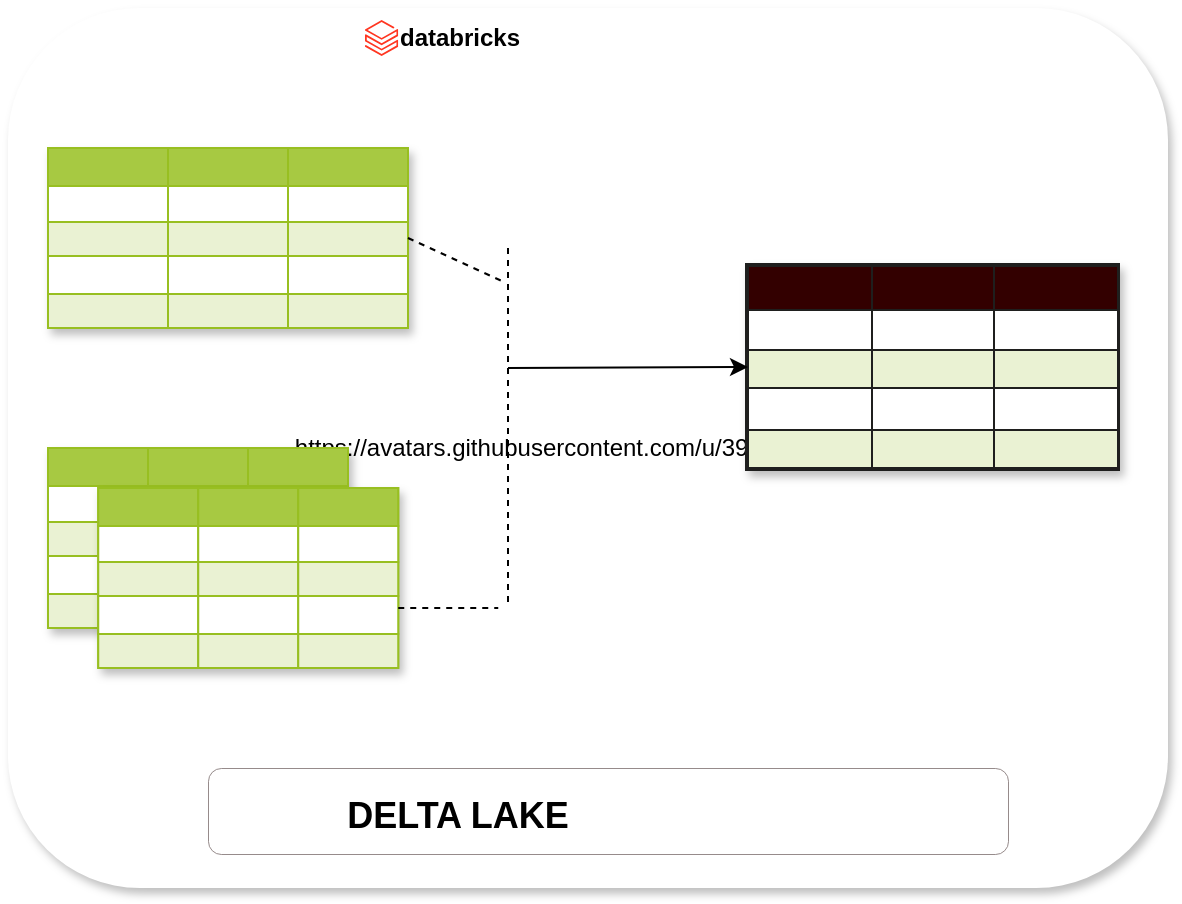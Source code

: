 <mxfile version="23.1.7" type="github">
  <diagram name="Page-1" id="fZ6psMWweICqWGpPFMGe">
    <mxGraphModel dx="610" dy="368" grid="1" gridSize="10" guides="1" tooltips="1" connect="1" arrows="1" fold="1" page="1" pageScale="1" pageWidth="827" pageHeight="1169" math="0" shadow="0">
      <root>
        <mxCell id="0" />
        <mxCell id="1" parent="0" />
        <UserObject label="https://avatars.githubusercontent.com/u/39938107?v=4" link="https://avatars.githubusercontent.com/u/39938107?v=4" id="duEpT1VVlrIcYjsTAH1F-1">
          <mxCell style="rounded=1;whiteSpace=wrap;html=1;shadow=1;strokeColor=none;" vertex="1" parent="1">
            <mxGeometry x="360" y="320" width="580" height="440" as="geometry" />
          </mxCell>
        </UserObject>
        <mxCell id="duEpT1VVlrIcYjsTAH1F-2" value="" style="image;aspect=fixed;html=1;points=[];align=center;fontSize=12;image=img/lib/azure2/analytics/Azure_Databricks.svg;" vertex="1" parent="1">
          <mxGeometry x="538.5" y="326" width="16.62" height="18" as="geometry" />
        </mxCell>
        <mxCell id="duEpT1VVlrIcYjsTAH1F-3" value="&lt;b&gt;databricks&lt;/b&gt;" style="text;html=1;align=center;verticalAlign=middle;whiteSpace=wrap;rounded=0;" vertex="1" parent="1">
          <mxGeometry x="555.5" y="320" width="60" height="30" as="geometry" />
        </mxCell>
        <mxCell id="duEpT1VVlrIcYjsTAH1F-4" value="Assets" style="childLayout=tableLayout;recursiveResize=0;strokeColor=#98bf21;fillColor=#A7C942;shadow=1;" vertex="1" parent="1">
          <mxGeometry x="380" y="390" width="180" height="90" as="geometry" />
        </mxCell>
        <mxCell id="duEpT1VVlrIcYjsTAH1F-5" style="shape=tableRow;horizontal=0;startSize=0;swimlaneHead=0;swimlaneBody=0;top=0;left=0;bottom=0;right=0;dropTarget=0;collapsible=0;recursiveResize=0;expand=0;fontStyle=0;strokeColor=inherit;fillColor=#ffffff;" vertex="1" parent="duEpT1VVlrIcYjsTAH1F-4">
          <mxGeometry width="180" height="19" as="geometry" />
        </mxCell>
        <mxCell id="duEpT1VVlrIcYjsTAH1F-6" value="" style="connectable=0;recursiveResize=0;strokeColor=inherit;fillColor=#A7C942;align=center;fontStyle=1;fontColor=#FFFFFF;html=1;" vertex="1" parent="duEpT1VVlrIcYjsTAH1F-5">
          <mxGeometry width="60" height="19" as="geometry">
            <mxRectangle width="60" height="19" as="alternateBounds" />
          </mxGeometry>
        </mxCell>
        <mxCell id="duEpT1VVlrIcYjsTAH1F-7" value="" style="connectable=0;recursiveResize=0;strokeColor=inherit;fillColor=#A7C942;align=center;fontStyle=1;fontColor=#FFFFFF;html=1;" vertex="1" parent="duEpT1VVlrIcYjsTAH1F-5">
          <mxGeometry x="60" width="60" height="19" as="geometry">
            <mxRectangle width="60" height="19" as="alternateBounds" />
          </mxGeometry>
        </mxCell>
        <mxCell id="duEpT1VVlrIcYjsTAH1F-8" value="" style="connectable=0;recursiveResize=0;strokeColor=inherit;fillColor=#A7C942;align=center;fontStyle=1;fontColor=#FFFFFF;html=1;" vertex="1" parent="duEpT1VVlrIcYjsTAH1F-5">
          <mxGeometry x="120" width="60" height="19" as="geometry">
            <mxRectangle width="60" height="19" as="alternateBounds" />
          </mxGeometry>
        </mxCell>
        <mxCell id="duEpT1VVlrIcYjsTAH1F-9" value="" style="shape=tableRow;horizontal=0;startSize=0;swimlaneHead=0;swimlaneBody=0;top=0;left=0;bottom=0;right=0;dropTarget=0;collapsible=0;recursiveResize=0;expand=0;fontStyle=0;strokeColor=inherit;fillColor=#ffffff;" vertex="1" parent="duEpT1VVlrIcYjsTAH1F-4">
          <mxGeometry y="19" width="180" height="18" as="geometry" />
        </mxCell>
        <mxCell id="duEpT1VVlrIcYjsTAH1F-10" value="" style="connectable=0;recursiveResize=0;strokeColor=inherit;fillColor=inherit;align=center;whiteSpace=wrap;html=1;" vertex="1" parent="duEpT1VVlrIcYjsTAH1F-9">
          <mxGeometry width="60" height="18" as="geometry">
            <mxRectangle width="60" height="18" as="alternateBounds" />
          </mxGeometry>
        </mxCell>
        <mxCell id="duEpT1VVlrIcYjsTAH1F-11" value="" style="connectable=0;recursiveResize=0;strokeColor=inherit;fillColor=inherit;align=center;whiteSpace=wrap;html=1;" vertex="1" parent="duEpT1VVlrIcYjsTAH1F-9">
          <mxGeometry x="60" width="60" height="18" as="geometry">
            <mxRectangle width="60" height="18" as="alternateBounds" />
          </mxGeometry>
        </mxCell>
        <mxCell id="duEpT1VVlrIcYjsTAH1F-12" value="" style="connectable=0;recursiveResize=0;strokeColor=inherit;fillColor=inherit;align=center;whiteSpace=wrap;html=1;" vertex="1" parent="duEpT1VVlrIcYjsTAH1F-9">
          <mxGeometry x="120" width="60" height="18" as="geometry">
            <mxRectangle width="60" height="18" as="alternateBounds" />
          </mxGeometry>
        </mxCell>
        <mxCell id="duEpT1VVlrIcYjsTAH1F-13" value="" style="shape=tableRow;horizontal=0;startSize=0;swimlaneHead=0;swimlaneBody=0;top=0;left=0;bottom=0;right=0;dropTarget=0;collapsible=0;recursiveResize=0;expand=0;fontStyle=1;strokeColor=inherit;fillColor=#EAF2D3;" vertex="1" parent="duEpT1VVlrIcYjsTAH1F-4">
          <mxGeometry y="37" width="180" height="17" as="geometry" />
        </mxCell>
        <mxCell id="duEpT1VVlrIcYjsTAH1F-14" value="" style="connectable=0;recursiveResize=0;strokeColor=inherit;fillColor=inherit;whiteSpace=wrap;html=1;" vertex="1" parent="duEpT1VVlrIcYjsTAH1F-13">
          <mxGeometry width="60" height="17" as="geometry">
            <mxRectangle width="60" height="17" as="alternateBounds" />
          </mxGeometry>
        </mxCell>
        <mxCell id="duEpT1VVlrIcYjsTAH1F-15" value="" style="connectable=0;recursiveResize=0;strokeColor=inherit;fillColor=inherit;whiteSpace=wrap;html=1;" vertex="1" parent="duEpT1VVlrIcYjsTAH1F-13">
          <mxGeometry x="60" width="60" height="17" as="geometry">
            <mxRectangle width="60" height="17" as="alternateBounds" />
          </mxGeometry>
        </mxCell>
        <mxCell id="duEpT1VVlrIcYjsTAH1F-16" value="" style="connectable=0;recursiveResize=0;strokeColor=inherit;fillColor=inherit;whiteSpace=wrap;html=1;" vertex="1" parent="duEpT1VVlrIcYjsTAH1F-13">
          <mxGeometry x="120" width="60" height="17" as="geometry">
            <mxRectangle width="60" height="17" as="alternateBounds" />
          </mxGeometry>
        </mxCell>
        <mxCell id="duEpT1VVlrIcYjsTAH1F-17" value="" style="shape=tableRow;horizontal=0;startSize=0;swimlaneHead=0;swimlaneBody=0;top=0;left=0;bottom=0;right=0;dropTarget=0;collapsible=0;recursiveResize=0;expand=0;fontStyle=0;strokeColor=inherit;fillColor=#ffffff;" vertex="1" parent="duEpT1VVlrIcYjsTAH1F-4">
          <mxGeometry y="54" width="180" height="19" as="geometry" />
        </mxCell>
        <mxCell id="duEpT1VVlrIcYjsTAH1F-18" value="" style="connectable=0;recursiveResize=0;strokeColor=inherit;fillColor=inherit;fontStyle=0;align=center;whiteSpace=wrap;html=1;" vertex="1" parent="duEpT1VVlrIcYjsTAH1F-17">
          <mxGeometry width="60" height="19" as="geometry">
            <mxRectangle width="60" height="19" as="alternateBounds" />
          </mxGeometry>
        </mxCell>
        <mxCell id="duEpT1VVlrIcYjsTAH1F-19" value="" style="connectable=0;recursiveResize=0;strokeColor=inherit;fillColor=inherit;fontStyle=0;align=center;whiteSpace=wrap;html=1;" vertex="1" parent="duEpT1VVlrIcYjsTAH1F-17">
          <mxGeometry x="60" width="60" height="19" as="geometry">
            <mxRectangle width="60" height="19" as="alternateBounds" />
          </mxGeometry>
        </mxCell>
        <mxCell id="duEpT1VVlrIcYjsTAH1F-20" value="" style="connectable=0;recursiveResize=0;strokeColor=inherit;fillColor=inherit;fontStyle=0;align=center;whiteSpace=wrap;html=1;" vertex="1" parent="duEpT1VVlrIcYjsTAH1F-17">
          <mxGeometry x="120" width="60" height="19" as="geometry">
            <mxRectangle width="60" height="19" as="alternateBounds" />
          </mxGeometry>
        </mxCell>
        <mxCell id="duEpT1VVlrIcYjsTAH1F-21" value="" style="shape=tableRow;horizontal=0;startSize=0;swimlaneHead=0;swimlaneBody=0;top=0;left=0;bottom=0;right=0;dropTarget=0;collapsible=0;recursiveResize=0;expand=0;fontStyle=1;strokeColor=inherit;fillColor=#EAF2D3;" vertex="1" parent="duEpT1VVlrIcYjsTAH1F-4">
          <mxGeometry y="73" width="180" height="17" as="geometry" />
        </mxCell>
        <mxCell id="duEpT1VVlrIcYjsTAH1F-22" value="" style="connectable=0;recursiveResize=0;strokeColor=inherit;fillColor=inherit;whiteSpace=wrap;html=1;" vertex="1" parent="duEpT1VVlrIcYjsTAH1F-21">
          <mxGeometry width="60" height="17" as="geometry">
            <mxRectangle width="60" height="17" as="alternateBounds" />
          </mxGeometry>
        </mxCell>
        <mxCell id="duEpT1VVlrIcYjsTAH1F-23" value="" style="connectable=0;recursiveResize=0;strokeColor=inherit;fillColor=inherit;whiteSpace=wrap;html=1;" vertex="1" parent="duEpT1VVlrIcYjsTAH1F-21">
          <mxGeometry x="60" width="60" height="17" as="geometry">
            <mxRectangle width="60" height="17" as="alternateBounds" />
          </mxGeometry>
        </mxCell>
        <mxCell id="duEpT1VVlrIcYjsTAH1F-24" value="" style="connectable=0;recursiveResize=0;strokeColor=inherit;fillColor=inherit;whiteSpace=wrap;html=1;" vertex="1" parent="duEpT1VVlrIcYjsTAH1F-21">
          <mxGeometry x="120" width="60" height="17" as="geometry">
            <mxRectangle width="60" height="17" as="alternateBounds" />
          </mxGeometry>
        </mxCell>
        <mxCell id="duEpT1VVlrIcYjsTAH1F-25" value="Assets" style="childLayout=tableLayout;recursiveResize=0;strokeColor=#98bf21;fillColor=#A7C942;shadow=1;" vertex="1" parent="1">
          <mxGeometry x="380" y="540" width="150" height="90" as="geometry" />
        </mxCell>
        <mxCell id="duEpT1VVlrIcYjsTAH1F-26" style="shape=tableRow;horizontal=0;startSize=0;swimlaneHead=0;swimlaneBody=0;top=0;left=0;bottom=0;right=0;dropTarget=0;collapsible=0;recursiveResize=0;expand=0;fontStyle=0;strokeColor=inherit;fillColor=#ffffff;" vertex="1" parent="duEpT1VVlrIcYjsTAH1F-25">
          <mxGeometry width="150" height="19" as="geometry" />
        </mxCell>
        <mxCell id="duEpT1VVlrIcYjsTAH1F-27" value="" style="connectable=0;recursiveResize=0;strokeColor=inherit;fillColor=#A7C942;align=center;fontStyle=1;fontColor=#FFFFFF;html=1;" vertex="1" parent="duEpT1VVlrIcYjsTAH1F-26">
          <mxGeometry width="50" height="19" as="geometry">
            <mxRectangle width="50" height="19" as="alternateBounds" />
          </mxGeometry>
        </mxCell>
        <mxCell id="duEpT1VVlrIcYjsTAH1F-28" value="" style="connectable=0;recursiveResize=0;strokeColor=inherit;fillColor=#A7C942;align=center;fontStyle=1;fontColor=#FFFFFF;html=1;" vertex="1" parent="duEpT1VVlrIcYjsTAH1F-26">
          <mxGeometry x="50" width="50" height="19" as="geometry">
            <mxRectangle width="50" height="19" as="alternateBounds" />
          </mxGeometry>
        </mxCell>
        <mxCell id="duEpT1VVlrIcYjsTAH1F-29" value="" style="connectable=0;recursiveResize=0;strokeColor=inherit;fillColor=#A7C942;align=center;fontStyle=1;fontColor=#FFFFFF;html=1;" vertex="1" parent="duEpT1VVlrIcYjsTAH1F-26">
          <mxGeometry x="100" width="50" height="19" as="geometry">
            <mxRectangle width="50" height="19" as="alternateBounds" />
          </mxGeometry>
        </mxCell>
        <mxCell id="duEpT1VVlrIcYjsTAH1F-30" value="" style="shape=tableRow;horizontal=0;startSize=0;swimlaneHead=0;swimlaneBody=0;top=0;left=0;bottom=0;right=0;dropTarget=0;collapsible=0;recursiveResize=0;expand=0;fontStyle=0;strokeColor=inherit;fillColor=#ffffff;" vertex="1" parent="duEpT1VVlrIcYjsTAH1F-25">
          <mxGeometry y="19" width="150" height="18" as="geometry" />
        </mxCell>
        <mxCell id="duEpT1VVlrIcYjsTAH1F-31" value="" style="connectable=0;recursiveResize=0;strokeColor=inherit;fillColor=inherit;align=center;whiteSpace=wrap;html=1;" vertex="1" parent="duEpT1VVlrIcYjsTAH1F-30">
          <mxGeometry width="50" height="18" as="geometry">
            <mxRectangle width="50" height="18" as="alternateBounds" />
          </mxGeometry>
        </mxCell>
        <mxCell id="duEpT1VVlrIcYjsTAH1F-32" value="" style="connectable=0;recursiveResize=0;strokeColor=inherit;fillColor=inherit;align=center;whiteSpace=wrap;html=1;" vertex="1" parent="duEpT1VVlrIcYjsTAH1F-30">
          <mxGeometry x="50" width="50" height="18" as="geometry">
            <mxRectangle width="50" height="18" as="alternateBounds" />
          </mxGeometry>
        </mxCell>
        <mxCell id="duEpT1VVlrIcYjsTAH1F-33" value="" style="connectable=0;recursiveResize=0;strokeColor=inherit;fillColor=inherit;align=center;whiteSpace=wrap;html=1;" vertex="1" parent="duEpT1VVlrIcYjsTAH1F-30">
          <mxGeometry x="100" width="50" height="18" as="geometry">
            <mxRectangle width="50" height="18" as="alternateBounds" />
          </mxGeometry>
        </mxCell>
        <mxCell id="duEpT1VVlrIcYjsTAH1F-34" value="" style="shape=tableRow;horizontal=0;startSize=0;swimlaneHead=0;swimlaneBody=0;top=0;left=0;bottom=0;right=0;dropTarget=0;collapsible=0;recursiveResize=0;expand=0;fontStyle=1;strokeColor=inherit;fillColor=#EAF2D3;" vertex="1" parent="duEpT1VVlrIcYjsTAH1F-25">
          <mxGeometry y="37" width="150" height="17" as="geometry" />
        </mxCell>
        <mxCell id="duEpT1VVlrIcYjsTAH1F-35" value="" style="connectable=0;recursiveResize=0;strokeColor=inherit;fillColor=inherit;whiteSpace=wrap;html=1;" vertex="1" parent="duEpT1VVlrIcYjsTAH1F-34">
          <mxGeometry width="50" height="17" as="geometry">
            <mxRectangle width="50" height="17" as="alternateBounds" />
          </mxGeometry>
        </mxCell>
        <mxCell id="duEpT1VVlrIcYjsTAH1F-36" value="" style="connectable=0;recursiveResize=0;strokeColor=inherit;fillColor=inherit;whiteSpace=wrap;html=1;" vertex="1" parent="duEpT1VVlrIcYjsTAH1F-34">
          <mxGeometry x="50" width="50" height="17" as="geometry">
            <mxRectangle width="50" height="17" as="alternateBounds" />
          </mxGeometry>
        </mxCell>
        <mxCell id="duEpT1VVlrIcYjsTAH1F-37" value="" style="connectable=0;recursiveResize=0;strokeColor=inherit;fillColor=inherit;whiteSpace=wrap;html=1;" vertex="1" parent="duEpT1VVlrIcYjsTAH1F-34">
          <mxGeometry x="100" width="50" height="17" as="geometry">
            <mxRectangle width="50" height="17" as="alternateBounds" />
          </mxGeometry>
        </mxCell>
        <mxCell id="duEpT1VVlrIcYjsTAH1F-38" value="" style="shape=tableRow;horizontal=0;startSize=0;swimlaneHead=0;swimlaneBody=0;top=0;left=0;bottom=0;right=0;dropTarget=0;collapsible=0;recursiveResize=0;expand=0;fontStyle=0;strokeColor=inherit;fillColor=#ffffff;" vertex="1" parent="duEpT1VVlrIcYjsTAH1F-25">
          <mxGeometry y="54" width="150" height="19" as="geometry" />
        </mxCell>
        <mxCell id="duEpT1VVlrIcYjsTAH1F-39" value="" style="connectable=0;recursiveResize=0;strokeColor=inherit;fillColor=inherit;fontStyle=0;align=center;whiteSpace=wrap;html=1;" vertex="1" parent="duEpT1VVlrIcYjsTAH1F-38">
          <mxGeometry width="50" height="19" as="geometry">
            <mxRectangle width="50" height="19" as="alternateBounds" />
          </mxGeometry>
        </mxCell>
        <mxCell id="duEpT1VVlrIcYjsTAH1F-40" value="" style="connectable=0;recursiveResize=0;strokeColor=inherit;fillColor=inherit;fontStyle=0;align=center;whiteSpace=wrap;html=1;" vertex="1" parent="duEpT1VVlrIcYjsTAH1F-38">
          <mxGeometry x="50" width="50" height="19" as="geometry">
            <mxRectangle width="50" height="19" as="alternateBounds" />
          </mxGeometry>
        </mxCell>
        <mxCell id="duEpT1VVlrIcYjsTAH1F-41" value="" style="connectable=0;recursiveResize=0;strokeColor=inherit;fillColor=inherit;fontStyle=0;align=center;whiteSpace=wrap;html=1;" vertex="1" parent="duEpT1VVlrIcYjsTAH1F-38">
          <mxGeometry x="100" width="50" height="19" as="geometry">
            <mxRectangle width="50" height="19" as="alternateBounds" />
          </mxGeometry>
        </mxCell>
        <mxCell id="duEpT1VVlrIcYjsTAH1F-42" value="" style="shape=tableRow;horizontal=0;startSize=0;swimlaneHead=0;swimlaneBody=0;top=0;left=0;bottom=0;right=0;dropTarget=0;collapsible=0;recursiveResize=0;expand=0;fontStyle=1;strokeColor=inherit;fillColor=#EAF2D3;" vertex="1" parent="duEpT1VVlrIcYjsTAH1F-25">
          <mxGeometry y="73" width="150" height="17" as="geometry" />
        </mxCell>
        <mxCell id="duEpT1VVlrIcYjsTAH1F-43" value="" style="connectable=0;recursiveResize=0;strokeColor=inherit;fillColor=inherit;whiteSpace=wrap;html=1;" vertex="1" parent="duEpT1VVlrIcYjsTAH1F-42">
          <mxGeometry width="50" height="17" as="geometry">
            <mxRectangle width="50" height="17" as="alternateBounds" />
          </mxGeometry>
        </mxCell>
        <mxCell id="duEpT1VVlrIcYjsTAH1F-44" value="" style="connectable=0;recursiveResize=0;strokeColor=inherit;fillColor=inherit;whiteSpace=wrap;html=1;" vertex="1" parent="duEpT1VVlrIcYjsTAH1F-42">
          <mxGeometry x="50" width="50" height="17" as="geometry">
            <mxRectangle width="50" height="17" as="alternateBounds" />
          </mxGeometry>
        </mxCell>
        <mxCell id="duEpT1VVlrIcYjsTAH1F-45" value="" style="connectable=0;recursiveResize=0;strokeColor=inherit;fillColor=inherit;whiteSpace=wrap;html=1;" vertex="1" parent="duEpT1VVlrIcYjsTAH1F-42">
          <mxGeometry x="100" width="50" height="17" as="geometry">
            <mxRectangle width="50" height="17" as="alternateBounds" />
          </mxGeometry>
        </mxCell>
        <mxCell id="duEpT1VVlrIcYjsTAH1F-46" value="Assets" style="childLayout=tableLayout;recursiveResize=0;strokeColor=#98bf21;fillColor=#A7C942;shadow=1;" vertex="1" parent="1">
          <mxGeometry x="405.12" y="560" width="150" height="90" as="geometry" />
        </mxCell>
        <mxCell id="duEpT1VVlrIcYjsTAH1F-47" style="shape=tableRow;horizontal=0;startSize=0;swimlaneHead=0;swimlaneBody=0;top=0;left=0;bottom=0;right=0;dropTarget=0;collapsible=0;recursiveResize=0;expand=0;fontStyle=0;strokeColor=inherit;fillColor=#ffffff;" vertex="1" parent="duEpT1VVlrIcYjsTAH1F-46">
          <mxGeometry width="150" height="19" as="geometry" />
        </mxCell>
        <mxCell id="duEpT1VVlrIcYjsTAH1F-48" value="" style="connectable=0;recursiveResize=0;strokeColor=inherit;fillColor=#A7C942;align=center;fontStyle=1;fontColor=#FFFFFF;html=1;" vertex="1" parent="duEpT1VVlrIcYjsTAH1F-47">
          <mxGeometry width="50" height="19" as="geometry">
            <mxRectangle width="50" height="19" as="alternateBounds" />
          </mxGeometry>
        </mxCell>
        <mxCell id="duEpT1VVlrIcYjsTAH1F-49" value="" style="connectable=0;recursiveResize=0;strokeColor=inherit;fillColor=#A7C942;align=center;fontStyle=1;fontColor=#FFFFFF;html=1;" vertex="1" parent="duEpT1VVlrIcYjsTAH1F-47">
          <mxGeometry x="50" width="50" height="19" as="geometry">
            <mxRectangle width="50" height="19" as="alternateBounds" />
          </mxGeometry>
        </mxCell>
        <mxCell id="duEpT1VVlrIcYjsTAH1F-50" value="" style="connectable=0;recursiveResize=0;strokeColor=inherit;fillColor=#A7C942;align=center;fontStyle=1;fontColor=#FFFFFF;html=1;" vertex="1" parent="duEpT1VVlrIcYjsTAH1F-47">
          <mxGeometry x="100" width="50" height="19" as="geometry">
            <mxRectangle width="50" height="19" as="alternateBounds" />
          </mxGeometry>
        </mxCell>
        <mxCell id="duEpT1VVlrIcYjsTAH1F-51" value="" style="shape=tableRow;horizontal=0;startSize=0;swimlaneHead=0;swimlaneBody=0;top=0;left=0;bottom=0;right=0;dropTarget=0;collapsible=0;recursiveResize=0;expand=0;fontStyle=0;strokeColor=inherit;fillColor=#ffffff;" vertex="1" parent="duEpT1VVlrIcYjsTAH1F-46">
          <mxGeometry y="19" width="150" height="18" as="geometry" />
        </mxCell>
        <mxCell id="duEpT1VVlrIcYjsTAH1F-52" value="" style="connectable=0;recursiveResize=0;strokeColor=inherit;fillColor=inherit;align=center;whiteSpace=wrap;html=1;" vertex="1" parent="duEpT1VVlrIcYjsTAH1F-51">
          <mxGeometry width="50" height="18" as="geometry">
            <mxRectangle width="50" height="18" as="alternateBounds" />
          </mxGeometry>
        </mxCell>
        <mxCell id="duEpT1VVlrIcYjsTAH1F-53" value="" style="connectable=0;recursiveResize=0;strokeColor=inherit;fillColor=inherit;align=center;whiteSpace=wrap;html=1;" vertex="1" parent="duEpT1VVlrIcYjsTAH1F-51">
          <mxGeometry x="50" width="50" height="18" as="geometry">
            <mxRectangle width="50" height="18" as="alternateBounds" />
          </mxGeometry>
        </mxCell>
        <mxCell id="duEpT1VVlrIcYjsTAH1F-54" value="" style="connectable=0;recursiveResize=0;strokeColor=inherit;fillColor=inherit;align=center;whiteSpace=wrap;html=1;" vertex="1" parent="duEpT1VVlrIcYjsTAH1F-51">
          <mxGeometry x="100" width="50" height="18" as="geometry">
            <mxRectangle width="50" height="18" as="alternateBounds" />
          </mxGeometry>
        </mxCell>
        <mxCell id="duEpT1VVlrIcYjsTAH1F-55" value="" style="shape=tableRow;horizontal=0;startSize=0;swimlaneHead=0;swimlaneBody=0;top=0;left=0;bottom=0;right=0;dropTarget=0;collapsible=0;recursiveResize=0;expand=0;fontStyle=1;strokeColor=inherit;fillColor=#EAF2D3;" vertex="1" parent="duEpT1VVlrIcYjsTAH1F-46">
          <mxGeometry y="37" width="150" height="17" as="geometry" />
        </mxCell>
        <mxCell id="duEpT1VVlrIcYjsTAH1F-56" value="" style="connectable=0;recursiveResize=0;strokeColor=inherit;fillColor=inherit;whiteSpace=wrap;html=1;" vertex="1" parent="duEpT1VVlrIcYjsTAH1F-55">
          <mxGeometry width="50" height="17" as="geometry">
            <mxRectangle width="50" height="17" as="alternateBounds" />
          </mxGeometry>
        </mxCell>
        <mxCell id="duEpT1VVlrIcYjsTAH1F-57" value="" style="connectable=0;recursiveResize=0;strokeColor=inherit;fillColor=inherit;whiteSpace=wrap;html=1;" vertex="1" parent="duEpT1VVlrIcYjsTAH1F-55">
          <mxGeometry x="50" width="50" height="17" as="geometry">
            <mxRectangle width="50" height="17" as="alternateBounds" />
          </mxGeometry>
        </mxCell>
        <mxCell id="duEpT1VVlrIcYjsTAH1F-58" value="" style="connectable=0;recursiveResize=0;strokeColor=inherit;fillColor=inherit;whiteSpace=wrap;html=1;" vertex="1" parent="duEpT1VVlrIcYjsTAH1F-55">
          <mxGeometry x="100" width="50" height="17" as="geometry">
            <mxRectangle width="50" height="17" as="alternateBounds" />
          </mxGeometry>
        </mxCell>
        <mxCell id="duEpT1VVlrIcYjsTAH1F-59" value="" style="shape=tableRow;horizontal=0;startSize=0;swimlaneHead=0;swimlaneBody=0;top=0;left=0;bottom=0;right=0;dropTarget=0;collapsible=0;recursiveResize=0;expand=0;fontStyle=0;strokeColor=inherit;fillColor=#ffffff;" vertex="1" parent="duEpT1VVlrIcYjsTAH1F-46">
          <mxGeometry y="54" width="150" height="19" as="geometry" />
        </mxCell>
        <mxCell id="duEpT1VVlrIcYjsTAH1F-60" value="" style="connectable=0;recursiveResize=0;strokeColor=inherit;fillColor=inherit;fontStyle=0;align=center;whiteSpace=wrap;html=1;" vertex="1" parent="duEpT1VVlrIcYjsTAH1F-59">
          <mxGeometry width="50" height="19" as="geometry">
            <mxRectangle width="50" height="19" as="alternateBounds" />
          </mxGeometry>
        </mxCell>
        <mxCell id="duEpT1VVlrIcYjsTAH1F-61" value="" style="connectable=0;recursiveResize=0;strokeColor=inherit;fillColor=inherit;fontStyle=0;align=center;whiteSpace=wrap;html=1;" vertex="1" parent="duEpT1VVlrIcYjsTAH1F-59">
          <mxGeometry x="50" width="50" height="19" as="geometry">
            <mxRectangle width="50" height="19" as="alternateBounds" />
          </mxGeometry>
        </mxCell>
        <mxCell id="duEpT1VVlrIcYjsTAH1F-62" value="" style="connectable=0;recursiveResize=0;strokeColor=inherit;fillColor=inherit;fontStyle=0;align=center;whiteSpace=wrap;html=1;" vertex="1" parent="duEpT1VVlrIcYjsTAH1F-59">
          <mxGeometry x="100" width="50" height="19" as="geometry">
            <mxRectangle width="50" height="19" as="alternateBounds" />
          </mxGeometry>
        </mxCell>
        <mxCell id="duEpT1VVlrIcYjsTAH1F-63" value="" style="shape=tableRow;horizontal=0;startSize=0;swimlaneHead=0;swimlaneBody=0;top=0;left=0;bottom=0;right=0;dropTarget=0;collapsible=0;recursiveResize=0;expand=0;fontStyle=1;strokeColor=inherit;fillColor=#EAF2D3;" vertex="1" parent="duEpT1VVlrIcYjsTAH1F-46">
          <mxGeometry y="73" width="150" height="17" as="geometry" />
        </mxCell>
        <mxCell id="duEpT1VVlrIcYjsTAH1F-64" value="" style="connectable=0;recursiveResize=0;strokeColor=inherit;fillColor=inherit;whiteSpace=wrap;html=1;" vertex="1" parent="duEpT1VVlrIcYjsTAH1F-63">
          <mxGeometry width="50" height="17" as="geometry">
            <mxRectangle width="50" height="17" as="alternateBounds" />
          </mxGeometry>
        </mxCell>
        <mxCell id="duEpT1VVlrIcYjsTAH1F-65" value="" style="connectable=0;recursiveResize=0;strokeColor=inherit;fillColor=inherit;whiteSpace=wrap;html=1;" vertex="1" parent="duEpT1VVlrIcYjsTAH1F-63">
          <mxGeometry x="50" width="50" height="17" as="geometry">
            <mxRectangle width="50" height="17" as="alternateBounds" />
          </mxGeometry>
        </mxCell>
        <mxCell id="duEpT1VVlrIcYjsTAH1F-66" value="" style="connectable=0;recursiveResize=0;strokeColor=inherit;fillColor=inherit;whiteSpace=wrap;html=1;" vertex="1" parent="duEpT1VVlrIcYjsTAH1F-63">
          <mxGeometry x="100" width="50" height="17" as="geometry">
            <mxRectangle width="50" height="17" as="alternateBounds" />
          </mxGeometry>
        </mxCell>
        <mxCell id="duEpT1VVlrIcYjsTAH1F-67" value="Assets" style="childLayout=tableLayout;recursiveResize=0;strokeColor=#1f1f1e;fillColor=#330000;shadow=1;gradientColor=none;fillStyle=solid;strokeWidth=3;" vertex="1" parent="1">
          <mxGeometry x="730" y="449" width="184.5" height="101" as="geometry" />
        </mxCell>
        <mxCell id="duEpT1VVlrIcYjsTAH1F-68" style="shape=tableRow;horizontal=0;startSize=0;swimlaneHead=0;swimlaneBody=0;top=0;left=0;bottom=0;right=0;dropTarget=0;collapsible=0;recursiveResize=0;expand=0;fontStyle=0;strokeColor=inherit;fillColor=#ffffff;" vertex="1" parent="duEpT1VVlrIcYjsTAH1F-67">
          <mxGeometry width="184.5" height="22" as="geometry" />
        </mxCell>
        <mxCell id="duEpT1VVlrIcYjsTAH1F-69" value="" style="connectable=0;recursiveResize=0;strokeColor=inherit;fillColor=#330000;align=center;fontStyle=1;fontColor=#FFFFFF;html=1;" vertex="1" parent="duEpT1VVlrIcYjsTAH1F-68">
          <mxGeometry width="62" height="22" as="geometry">
            <mxRectangle width="62" height="22" as="alternateBounds" />
          </mxGeometry>
        </mxCell>
        <mxCell id="duEpT1VVlrIcYjsTAH1F-70" value="" style="connectable=0;recursiveResize=0;strokeColor=inherit;fillColor=#330000;align=center;fontStyle=1;fontColor=#FFFFFF;html=1;" vertex="1" parent="duEpT1VVlrIcYjsTAH1F-68">
          <mxGeometry x="62" width="61" height="22" as="geometry">
            <mxRectangle width="61" height="22" as="alternateBounds" />
          </mxGeometry>
        </mxCell>
        <mxCell id="duEpT1VVlrIcYjsTAH1F-71" value="" style="connectable=0;recursiveResize=0;strokeColor=inherit;fillColor=#330000;align=center;fontStyle=1;fontColor=#FFFFFF;html=1;" vertex="1" parent="duEpT1VVlrIcYjsTAH1F-68">
          <mxGeometry x="123" width="62" height="22" as="geometry">
            <mxRectangle width="62" height="22" as="alternateBounds" />
          </mxGeometry>
        </mxCell>
        <mxCell id="duEpT1VVlrIcYjsTAH1F-72" value="" style="shape=tableRow;horizontal=0;startSize=0;swimlaneHead=0;swimlaneBody=0;top=0;left=0;bottom=0;right=0;dropTarget=0;collapsible=0;recursiveResize=0;expand=0;fontStyle=0;strokeColor=inherit;fillColor=#ffffff;" vertex="1" parent="duEpT1VVlrIcYjsTAH1F-67">
          <mxGeometry y="22" width="184.5" height="20" as="geometry" />
        </mxCell>
        <mxCell id="duEpT1VVlrIcYjsTAH1F-73" value="" style="connectable=0;recursiveResize=0;strokeColor=inherit;fillColor=inherit;align=center;whiteSpace=wrap;html=1;" vertex="1" parent="duEpT1VVlrIcYjsTAH1F-72">
          <mxGeometry width="62" height="20" as="geometry">
            <mxRectangle width="62" height="20" as="alternateBounds" />
          </mxGeometry>
        </mxCell>
        <mxCell id="duEpT1VVlrIcYjsTAH1F-74" value="" style="connectable=0;recursiveResize=0;strokeColor=inherit;fillColor=inherit;align=center;whiteSpace=wrap;html=1;" vertex="1" parent="duEpT1VVlrIcYjsTAH1F-72">
          <mxGeometry x="62" width="61" height="20" as="geometry">
            <mxRectangle width="61" height="20" as="alternateBounds" />
          </mxGeometry>
        </mxCell>
        <mxCell id="duEpT1VVlrIcYjsTAH1F-75" value="" style="connectable=0;recursiveResize=0;strokeColor=inherit;fillColor=inherit;align=center;whiteSpace=wrap;html=1;" vertex="1" parent="duEpT1VVlrIcYjsTAH1F-72">
          <mxGeometry x="123" width="62" height="20" as="geometry">
            <mxRectangle width="62" height="20" as="alternateBounds" />
          </mxGeometry>
        </mxCell>
        <mxCell id="duEpT1VVlrIcYjsTAH1F-76" value="" style="shape=tableRow;horizontal=0;startSize=0;swimlaneHead=0;swimlaneBody=0;top=0;left=0;bottom=0;right=0;dropTarget=0;collapsible=0;recursiveResize=0;expand=0;fontStyle=1;strokeColor=inherit;fillColor=#EAF2D3;swimlaneFillColor=#131111;" vertex="1" parent="duEpT1VVlrIcYjsTAH1F-67">
          <mxGeometry y="42" width="184.5" height="19" as="geometry" />
        </mxCell>
        <mxCell id="duEpT1VVlrIcYjsTAH1F-77" value="" style="connectable=0;recursiveResize=0;strokeColor=inherit;fillColor=inherit;whiteSpace=wrap;html=1;" vertex="1" parent="duEpT1VVlrIcYjsTAH1F-76">
          <mxGeometry width="62" height="19" as="geometry">
            <mxRectangle width="62" height="19" as="alternateBounds" />
          </mxGeometry>
        </mxCell>
        <mxCell id="duEpT1VVlrIcYjsTAH1F-78" value="" style="connectable=0;recursiveResize=0;strokeColor=inherit;fillColor=inherit;whiteSpace=wrap;html=1;" vertex="1" parent="duEpT1VVlrIcYjsTAH1F-76">
          <mxGeometry x="62" width="61" height="19" as="geometry">
            <mxRectangle width="61" height="19" as="alternateBounds" />
          </mxGeometry>
        </mxCell>
        <mxCell id="duEpT1VVlrIcYjsTAH1F-79" value="" style="connectable=0;recursiveResize=0;strokeColor=inherit;fillColor=inherit;whiteSpace=wrap;html=1;" vertex="1" parent="duEpT1VVlrIcYjsTAH1F-76">
          <mxGeometry x="123" width="62" height="19" as="geometry">
            <mxRectangle width="62" height="19" as="alternateBounds" />
          </mxGeometry>
        </mxCell>
        <mxCell id="duEpT1VVlrIcYjsTAH1F-80" value="" style="shape=tableRow;horizontal=0;startSize=0;swimlaneHead=0;swimlaneBody=0;top=0;left=0;bottom=0;right=0;dropTarget=0;collapsible=0;recursiveResize=0;expand=0;fontStyle=0;strokeColor=inherit;fillColor=#ffffff;" vertex="1" parent="duEpT1VVlrIcYjsTAH1F-67">
          <mxGeometry y="61" width="184.5" height="21" as="geometry" />
        </mxCell>
        <mxCell id="duEpT1VVlrIcYjsTAH1F-81" value="" style="connectable=0;recursiveResize=0;strokeColor=inherit;fillColor=inherit;fontStyle=0;align=center;whiteSpace=wrap;html=1;" vertex="1" parent="duEpT1VVlrIcYjsTAH1F-80">
          <mxGeometry width="62" height="21" as="geometry">
            <mxRectangle width="62" height="21" as="alternateBounds" />
          </mxGeometry>
        </mxCell>
        <mxCell id="duEpT1VVlrIcYjsTAH1F-82" value="" style="connectable=0;recursiveResize=0;strokeColor=inherit;fillColor=inherit;fontStyle=0;align=center;whiteSpace=wrap;html=1;" vertex="1" parent="duEpT1VVlrIcYjsTAH1F-80">
          <mxGeometry x="62" width="61" height="21" as="geometry">
            <mxRectangle width="61" height="21" as="alternateBounds" />
          </mxGeometry>
        </mxCell>
        <mxCell id="duEpT1VVlrIcYjsTAH1F-83" value="" style="connectable=0;recursiveResize=0;strokeColor=inherit;fillColor=inherit;fontStyle=0;align=center;whiteSpace=wrap;html=1;" vertex="1" parent="duEpT1VVlrIcYjsTAH1F-80">
          <mxGeometry x="123" width="62" height="21" as="geometry">
            <mxRectangle width="62" height="21" as="alternateBounds" />
          </mxGeometry>
        </mxCell>
        <mxCell id="duEpT1VVlrIcYjsTAH1F-84" value="" style="shape=tableRow;horizontal=0;startSize=0;swimlaneHead=0;swimlaneBody=0;top=0;left=0;bottom=0;right=0;dropTarget=0;collapsible=0;recursiveResize=0;expand=0;fontStyle=1;strokeColor=inherit;fillColor=#EAF2D3;" vertex="1" parent="duEpT1VVlrIcYjsTAH1F-67">
          <mxGeometry y="82" width="184.5" height="19" as="geometry" />
        </mxCell>
        <mxCell id="duEpT1VVlrIcYjsTAH1F-85" value="" style="connectable=0;recursiveResize=0;strokeColor=inherit;fillColor=inherit;whiteSpace=wrap;html=1;" vertex="1" parent="duEpT1VVlrIcYjsTAH1F-84">
          <mxGeometry width="62" height="19" as="geometry">
            <mxRectangle width="62" height="19" as="alternateBounds" />
          </mxGeometry>
        </mxCell>
        <mxCell id="duEpT1VVlrIcYjsTAH1F-86" value="" style="connectable=0;recursiveResize=0;strokeColor=inherit;fillColor=inherit;whiteSpace=wrap;html=1;" vertex="1" parent="duEpT1VVlrIcYjsTAH1F-84">
          <mxGeometry x="62" width="61" height="19" as="geometry">
            <mxRectangle width="61" height="19" as="alternateBounds" />
          </mxGeometry>
        </mxCell>
        <mxCell id="duEpT1VVlrIcYjsTAH1F-87" value="" style="connectable=0;recursiveResize=0;strokeColor=inherit;fillColor=inherit;whiteSpace=wrap;html=1;" vertex="1" parent="duEpT1VVlrIcYjsTAH1F-84">
          <mxGeometry x="123" width="62" height="19" as="geometry">
            <mxRectangle width="62" height="19" as="alternateBounds" />
          </mxGeometry>
        </mxCell>
        <mxCell id="duEpT1VVlrIcYjsTAH1F-90" value="" style="endArrow=none;dashed=1;html=1;rounded=0;exitX=1;exitY=0.5;exitDx=0;exitDy=0;entryX=0.427;entryY=0.311;entryDx=0;entryDy=0;entryPerimeter=0;" edge="1" parent="1" source="duEpT1VVlrIcYjsTAH1F-4" target="duEpT1VVlrIcYjsTAH1F-1">
          <mxGeometry width="50" height="50" relative="1" as="geometry">
            <mxPoint x="610" y="520" as="sourcePoint" />
            <mxPoint x="660" y="470" as="targetPoint" />
          </mxGeometry>
        </mxCell>
        <mxCell id="duEpT1VVlrIcYjsTAH1F-91" value="" style="endArrow=none;dashed=1;html=1;rounded=0;" edge="1" parent="1">
          <mxGeometry width="50" height="50" relative="1" as="geometry">
            <mxPoint x="610" y="440" as="sourcePoint" />
            <mxPoint x="610" y="440" as="targetPoint" />
          </mxGeometry>
        </mxCell>
        <mxCell id="duEpT1VVlrIcYjsTAH1F-92" value="" style="endArrow=none;dashed=1;html=1;rounded=0;exitX=1;exitY=0.5;exitDx=0;exitDy=0;entryX=0.427;entryY=0.311;entryDx=0;entryDy=0;entryPerimeter=0;" edge="1" parent="1">
          <mxGeometry width="50" height="50" relative="1" as="geometry">
            <mxPoint x="555.12" y="620" as="sourcePoint" />
            <mxPoint x="605.12" y="620" as="targetPoint" />
          </mxGeometry>
        </mxCell>
        <mxCell id="duEpT1VVlrIcYjsTAH1F-93" value="" style="endArrow=none;dashed=1;html=1;rounded=0;" edge="1" parent="1">
          <mxGeometry width="50" height="50" relative="1" as="geometry">
            <mxPoint x="610" y="440" as="sourcePoint" />
            <mxPoint x="610" y="620" as="targetPoint" />
          </mxGeometry>
        </mxCell>
        <mxCell id="duEpT1VVlrIcYjsTAH1F-94" value="" style="endArrow=classic;html=1;rounded=0;entryX=0;entryY=0.5;entryDx=0;entryDy=0;" edge="1" parent="1" target="duEpT1VVlrIcYjsTAH1F-67">
          <mxGeometry width="50" height="50" relative="1" as="geometry">
            <mxPoint x="610" y="500" as="sourcePoint" />
            <mxPoint x="700" y="500" as="targetPoint" />
          </mxGeometry>
        </mxCell>
        <mxCell id="duEpT1VVlrIcYjsTAH1F-95" value="" style="rounded=1;whiteSpace=wrap;html=1;strokeColor=#7c6e6e;opacity=80;strokeWidth=0.5;" vertex="1" parent="1">
          <mxGeometry x="460" y="700" width="400" height="43" as="geometry" />
        </mxCell>
        <mxCell id="duEpT1VVlrIcYjsTAH1F-96" value="" style="shape=image;verticalLabelPosition=bottom;labelBackgroundColor=default;verticalAlign=top;aspect=fixed;imageAspect=0;image=https://delta.io/static/3bd8fea55ff57287371f4714232cd4ef/f3063/delta-lake-logo.png;" vertex="1" parent="1">
          <mxGeometry x="490.31" y="707.7" width="29.69" height="28.8" as="geometry" />
        </mxCell>
        <mxCell id="duEpT1VVlrIcYjsTAH1F-97" value="&lt;h1&gt;&lt;font style=&quot;font-size: 18px;&quot;&gt;DELTA LAKE&lt;/font&gt;&lt;/h1&gt;" style="text;html=1;align=center;verticalAlign=middle;whiteSpace=wrap;rounded=0;" vertex="1" parent="1">
          <mxGeometry x="520" y="706.5" width="130" height="30" as="geometry" />
        </mxCell>
      </root>
    </mxGraphModel>
  </diagram>
</mxfile>
